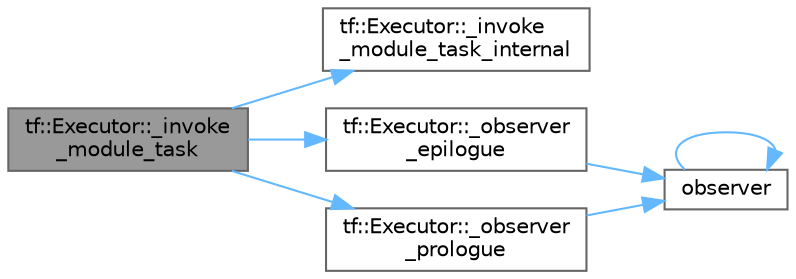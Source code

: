 digraph "tf::Executor::_invoke_module_task"
{
 // LATEX_PDF_SIZE
  bgcolor="transparent";
  edge [fontname=Helvetica,fontsize=10,labelfontname=Helvetica,labelfontsize=10];
  node [fontname=Helvetica,fontsize=10,shape=box,height=0.2,width=0.4];
  rankdir="LR";
  Node1 [id="Node000001",label="tf::Executor::_invoke\l_module_task",height=0.2,width=0.4,color="gray40", fillcolor="grey60", style="filled", fontcolor="black",tooltip=" "];
  Node1 -> Node2 [id="edge7_Node000001_Node000002",color="steelblue1",style="solid",tooltip=" "];
  Node2 [id="Node000002",label="tf::Executor::_invoke\l_module_task_internal",height=0.2,width=0.4,color="grey40", fillcolor="white", style="filled",URL="$classtf_1_1_executor.html#a7338106d893b2b7cc223376878a48d64",tooltip=" "];
  Node1 -> Node3 [id="edge8_Node000001_Node000003",color="steelblue1",style="solid",tooltip=" "];
  Node3 [id="Node000003",label="tf::Executor::_observer\l_epilogue",height=0.2,width=0.4,color="grey40", fillcolor="white", style="filled",URL="$classtf_1_1_executor.html#a9cd8c1a72af4477bc0f9575b68ffb16a",tooltip=" "];
  Node3 -> Node4 [id="edge9_Node000003_Node000004",color="steelblue1",style="solid",tooltip=" "];
  Node4 [id="Node000004",label="observer",height=0.2,width=0.4,color="grey40", fillcolor="white", style="filled",URL="$test__basics_8cpp.html#ae362ef40752341c76d5edd1d99e46918",tooltip=" "];
  Node4 -> Node4 [id="edge10_Node000004_Node000004",color="steelblue1",style="solid",tooltip=" "];
  Node1 -> Node5 [id="edge11_Node000001_Node000005",color="steelblue1",style="solid",tooltip=" "];
  Node5 [id="Node000005",label="tf::Executor::_observer\l_prologue",height=0.2,width=0.4,color="grey40", fillcolor="white", style="filled",URL="$classtf_1_1_executor.html#ae023614977a19def9e04cf7212eab65b",tooltip=" "];
  Node5 -> Node4 [id="edge12_Node000005_Node000004",color="steelblue1",style="solid",tooltip=" "];
}
